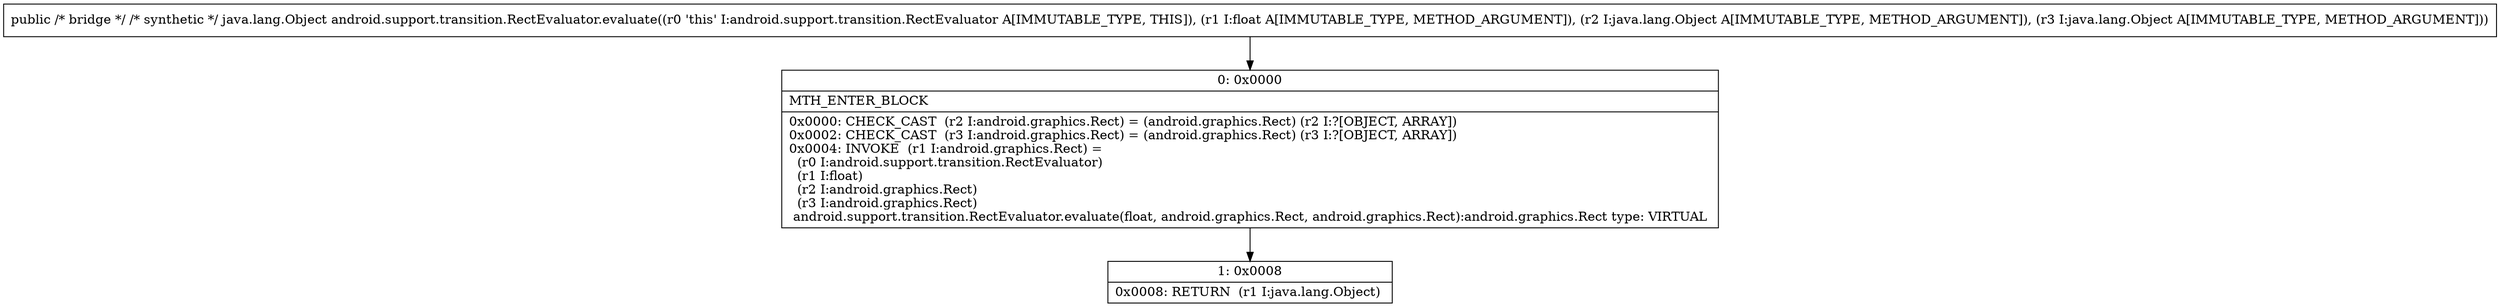 digraph "CFG forandroid.support.transition.RectEvaluator.evaluate(FLjava\/lang\/Object;Ljava\/lang\/Object;)Ljava\/lang\/Object;" {
Node_0 [shape=record,label="{0\:\ 0x0000|MTH_ENTER_BLOCK\l|0x0000: CHECK_CAST  (r2 I:android.graphics.Rect) = (android.graphics.Rect) (r2 I:?[OBJECT, ARRAY]) \l0x0002: CHECK_CAST  (r3 I:android.graphics.Rect) = (android.graphics.Rect) (r3 I:?[OBJECT, ARRAY]) \l0x0004: INVOKE  (r1 I:android.graphics.Rect) = \l  (r0 I:android.support.transition.RectEvaluator)\l  (r1 I:float)\l  (r2 I:android.graphics.Rect)\l  (r3 I:android.graphics.Rect)\l android.support.transition.RectEvaluator.evaluate(float, android.graphics.Rect, android.graphics.Rect):android.graphics.Rect type: VIRTUAL \l}"];
Node_1 [shape=record,label="{1\:\ 0x0008|0x0008: RETURN  (r1 I:java.lang.Object) \l}"];
MethodNode[shape=record,label="{public \/* bridge *\/ \/* synthetic *\/ java.lang.Object android.support.transition.RectEvaluator.evaluate((r0 'this' I:android.support.transition.RectEvaluator A[IMMUTABLE_TYPE, THIS]), (r1 I:float A[IMMUTABLE_TYPE, METHOD_ARGUMENT]), (r2 I:java.lang.Object A[IMMUTABLE_TYPE, METHOD_ARGUMENT]), (r3 I:java.lang.Object A[IMMUTABLE_TYPE, METHOD_ARGUMENT])) }"];
MethodNode -> Node_0;
Node_0 -> Node_1;
}

